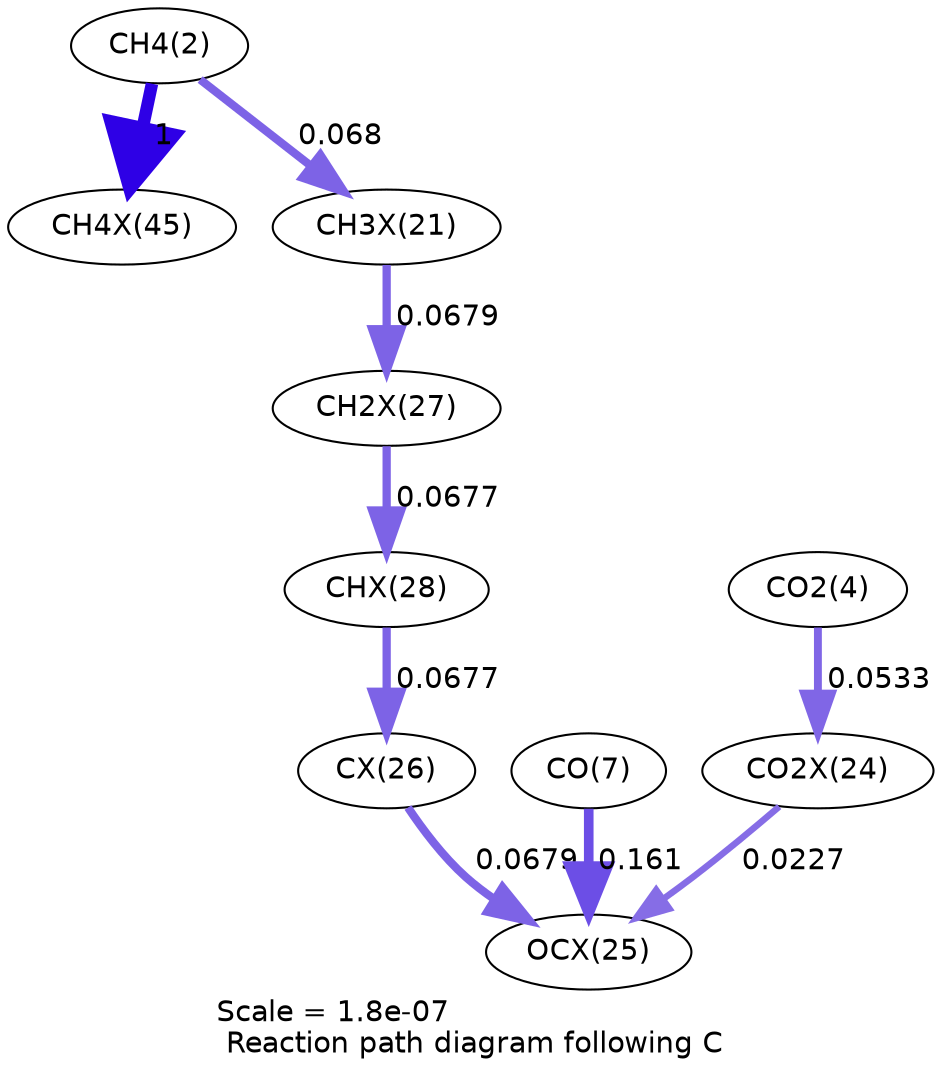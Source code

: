 digraph reaction_paths {
center=1;
s4 -> s32[fontname="Helvetica", penwidth=6, arrowsize=3, color="0.7, 1.5, 0.9"
, label=" 1"];
s4 -> s24[fontname="Helvetica", penwidth=3.97, arrowsize=1.99, color="0.7, 0.568, 0.9"
, label=" 0.068"];
s24 -> s30[fontname="Helvetica", penwidth=3.97, arrowsize=1.98, color="0.7, 0.568, 0.9"
, label=" 0.0679"];
s30 -> s31[fontname="Helvetica", penwidth=3.97, arrowsize=1.98, color="0.7, 0.568, 0.9"
, label=" 0.0677"];
s31 -> s29[fontname="Helvetica", penwidth=3.97, arrowsize=1.98, color="0.7, 0.568, 0.9"
, label=" 0.0677"];
s29 -> s28[fontname="Helvetica", penwidth=3.97, arrowsize=1.98, color="0.7, 0.568, 0.9"
, label=" 0.0679"];
s9 -> s28[fontname="Helvetica", penwidth=4.62, arrowsize=2.31, color="0.7, 0.661, 0.9"
, label=" 0.161"];
s27 -> s28[fontname="Helvetica", penwidth=3.14, arrowsize=1.57, color="0.7, 0.523, 0.9"
, label=" 0.0227"];
s6 -> s27[fontname="Helvetica", penwidth=3.79, arrowsize=1.89, color="0.7, 0.553, 0.9"
, label=" 0.0533"];
s4 [ fontname="Helvetica", label="CH4(2)"];
s6 [ fontname="Helvetica", label="CO2(4)"];
s9 [ fontname="Helvetica", label="CO(7)"];
s24 [ fontname="Helvetica", label="CH3X(21)"];
s27 [ fontname="Helvetica", label="CO2X(24)"];
s28 [ fontname="Helvetica", label="OCX(25)"];
s29 [ fontname="Helvetica", label="CX(26)"];
s30 [ fontname="Helvetica", label="CH2X(27)"];
s31 [ fontname="Helvetica", label="CHX(28)"];
s32 [ fontname="Helvetica", label="CH4X(45)"];
 label = "Scale = 1.8e-07\l Reaction path diagram following C";
 fontname = "Helvetica";
}
